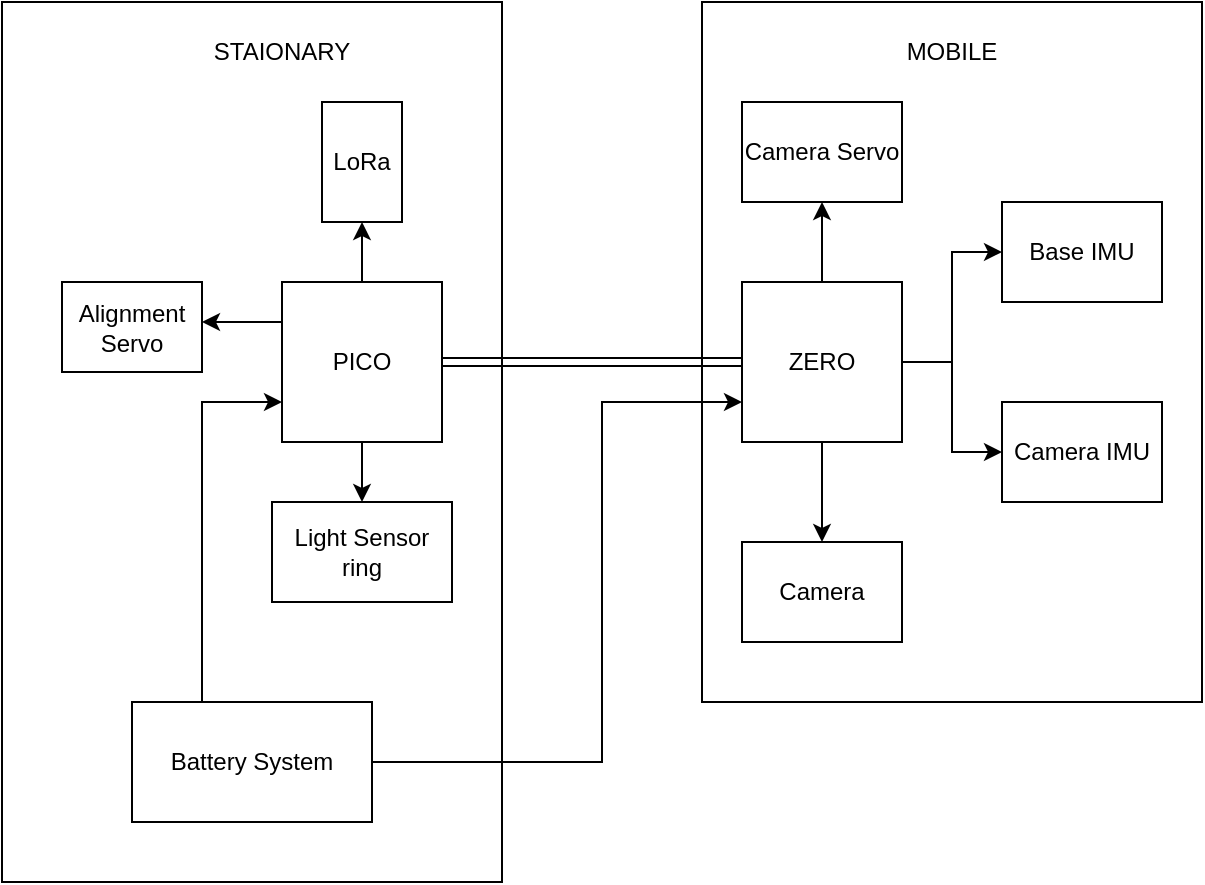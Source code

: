 <mxfile version="20.5.1" type="github"><diagram id="JglJfp4BsZyzwwgV7LS2" name="Component Connection Overview"><mxGraphModel dx="782" dy="553" grid="1" gridSize="10" guides="1" tooltips="1" connect="1" arrows="1" fold="1" page="1" pageScale="1" pageWidth="850" pageHeight="1100" math="0" shadow="0"><root><mxCell id="0"/><mxCell id="1" parent="0"/><mxCell id="j9cLDNgw-ce1X-HQBddE-20" value="" style="rounded=0;whiteSpace=wrap;html=1;" vertex="1" parent="1"><mxGeometry x="500" y="60" width="250" height="350" as="geometry"/></mxCell><mxCell id="j9cLDNgw-ce1X-HQBddE-18" value="" style="whiteSpace=wrap;html=1;" vertex="1" parent="1"><mxGeometry x="150" y="60" width="250" height="440" as="geometry"/></mxCell><mxCell id="j9cLDNgw-ce1X-HQBddE-4" style="edgeStyle=orthogonalEdgeStyle;rounded=0;orthogonalLoop=1;jettySize=auto;html=1;" edge="1" parent="1" source="j9cLDNgw-ce1X-HQBddE-1" target="j9cLDNgw-ce1X-HQBddE-3"><mxGeometry relative="1" as="geometry"/></mxCell><mxCell id="j9cLDNgw-ce1X-HQBddE-6" style="edgeStyle=orthogonalEdgeStyle;rounded=0;orthogonalLoop=1;jettySize=auto;html=1;" edge="1" parent="1" source="j9cLDNgw-ce1X-HQBddE-1" target="j9cLDNgw-ce1X-HQBddE-5"><mxGeometry relative="1" as="geometry"><Array as="points"><mxPoint x="270" y="220"/><mxPoint x="270" y="220"/></Array></mxGeometry></mxCell><mxCell id="j9cLDNgw-ce1X-HQBddE-8" style="edgeStyle=orthogonalEdgeStyle;rounded=0;orthogonalLoop=1;jettySize=auto;html=1;" edge="1" parent="1" source="j9cLDNgw-ce1X-HQBddE-1" target="j9cLDNgw-ce1X-HQBddE-7"><mxGeometry relative="1" as="geometry"/></mxCell><mxCell id="j9cLDNgw-ce1X-HQBddE-1" value="PICO" style="whiteSpace=wrap;html=1;aspect=fixed;" vertex="1" parent="1"><mxGeometry x="290" y="200" width="80" height="80" as="geometry"/></mxCell><mxCell id="j9cLDNgw-ce1X-HQBddE-13" style="edgeStyle=orthogonalEdgeStyle;rounded=0;orthogonalLoop=1;jettySize=auto;html=1;" edge="1" parent="1" source="j9cLDNgw-ce1X-HQBddE-2" target="j9cLDNgw-ce1X-HQBddE-9"><mxGeometry relative="1" as="geometry"/></mxCell><mxCell id="j9cLDNgw-ce1X-HQBddE-14" style="edgeStyle=orthogonalEdgeStyle;rounded=0;orthogonalLoop=1;jettySize=auto;html=1;" edge="1" parent="1" source="j9cLDNgw-ce1X-HQBddE-2" target="j9cLDNgw-ce1X-HQBddE-11"><mxGeometry relative="1" as="geometry"/></mxCell><mxCell id="j9cLDNgw-ce1X-HQBddE-15" style="edgeStyle=orthogonalEdgeStyle;rounded=0;orthogonalLoop=1;jettySize=auto;html=1;" edge="1" parent="1" source="j9cLDNgw-ce1X-HQBddE-2" target="j9cLDNgw-ce1X-HQBddE-12"><mxGeometry relative="1" as="geometry"/></mxCell><mxCell id="j9cLDNgw-ce1X-HQBddE-16" style="edgeStyle=orthogonalEdgeStyle;rounded=0;orthogonalLoop=1;jettySize=auto;html=1;" edge="1" parent="1" source="j9cLDNgw-ce1X-HQBddE-2" target="j9cLDNgw-ce1X-HQBddE-10"><mxGeometry relative="1" as="geometry"/></mxCell><mxCell id="j9cLDNgw-ce1X-HQBddE-17" style="edgeStyle=orthogonalEdgeStyle;rounded=0;orthogonalLoop=1;jettySize=auto;html=1;shape=link;" edge="1" parent="1" source="j9cLDNgw-ce1X-HQBddE-2" target="j9cLDNgw-ce1X-HQBddE-1"><mxGeometry relative="1" as="geometry"/></mxCell><mxCell id="j9cLDNgw-ce1X-HQBddE-2" value="ZERO" style="whiteSpace=wrap;html=1;aspect=fixed;" vertex="1" parent="1"><mxGeometry x="520" y="200" width="80" height="80" as="geometry"/></mxCell><mxCell id="j9cLDNgw-ce1X-HQBddE-3" value="LoRa" style="whiteSpace=wrap;html=1;" vertex="1" parent="1"><mxGeometry x="310" y="110" width="40" height="60" as="geometry"/></mxCell><mxCell id="j9cLDNgw-ce1X-HQBddE-5" value="Alignment Servo" style="whiteSpace=wrap;html=1;" vertex="1" parent="1"><mxGeometry x="180" y="200" width="70" height="45" as="geometry"/></mxCell><mxCell id="j9cLDNgw-ce1X-HQBddE-7" value="Light Sensor ring" style="whiteSpace=wrap;html=1;" vertex="1" parent="1"><mxGeometry x="285" y="310" width="90" height="50" as="geometry"/></mxCell><mxCell id="j9cLDNgw-ce1X-HQBddE-9" value="Camera Servo" style="whiteSpace=wrap;html=1;" vertex="1" parent="1"><mxGeometry x="520" y="110" width="80" height="50" as="geometry"/></mxCell><mxCell id="j9cLDNgw-ce1X-HQBddE-10" value="Camera" style="whiteSpace=wrap;html=1;" vertex="1" parent="1"><mxGeometry x="520" y="330" width="80" height="50" as="geometry"/></mxCell><mxCell id="j9cLDNgw-ce1X-HQBddE-11" value="Base IMU" style="whiteSpace=wrap;html=1;" vertex="1" parent="1"><mxGeometry x="650" y="160" width="80" height="50" as="geometry"/></mxCell><mxCell id="j9cLDNgw-ce1X-HQBddE-12" value="Camera IMU" style="whiteSpace=wrap;html=1;" vertex="1" parent="1"><mxGeometry x="650" y="260" width="80" height="50" as="geometry"/></mxCell><mxCell id="j9cLDNgw-ce1X-HQBddE-19" value="STAIONARY" style="text;html=1;strokeColor=none;fillColor=none;align=center;verticalAlign=middle;whiteSpace=wrap;rounded=0;" vertex="1" parent="1"><mxGeometry x="255" y="70" width="70" height="30" as="geometry"/></mxCell><mxCell id="j9cLDNgw-ce1X-HQBddE-21" value="MOBILE" style="text;html=1;strokeColor=none;fillColor=none;align=center;verticalAlign=middle;whiteSpace=wrap;rounded=0;" vertex="1" parent="1"><mxGeometry x="595" y="70" width="60" height="30" as="geometry"/></mxCell><mxCell id="j9cLDNgw-ce1X-HQBddE-23" style="edgeStyle=orthogonalEdgeStyle;rounded=0;orthogonalLoop=1;jettySize=auto;html=1;" edge="1" parent="1" source="j9cLDNgw-ce1X-HQBddE-22" target="j9cLDNgw-ce1X-HQBddE-2"><mxGeometry relative="1" as="geometry"><Array as="points"><mxPoint x="450" y="440"/><mxPoint x="450" y="260"/></Array></mxGeometry></mxCell><mxCell id="j9cLDNgw-ce1X-HQBddE-24" style="edgeStyle=orthogonalEdgeStyle;rounded=0;orthogonalLoop=1;jettySize=auto;html=1;entryX=0;entryY=0.75;entryDx=0;entryDy=0;" edge="1" parent="1" source="j9cLDNgw-ce1X-HQBddE-22" target="j9cLDNgw-ce1X-HQBddE-1"><mxGeometry relative="1" as="geometry"><Array as="points"><mxPoint x="250" y="260"/></Array></mxGeometry></mxCell><mxCell id="j9cLDNgw-ce1X-HQBddE-22" value="Battery System" style="rounded=0;whiteSpace=wrap;html=1;" vertex="1" parent="1"><mxGeometry x="215" y="410" width="120" height="60" as="geometry"/></mxCell></root></mxGraphModel></diagram></mxfile>